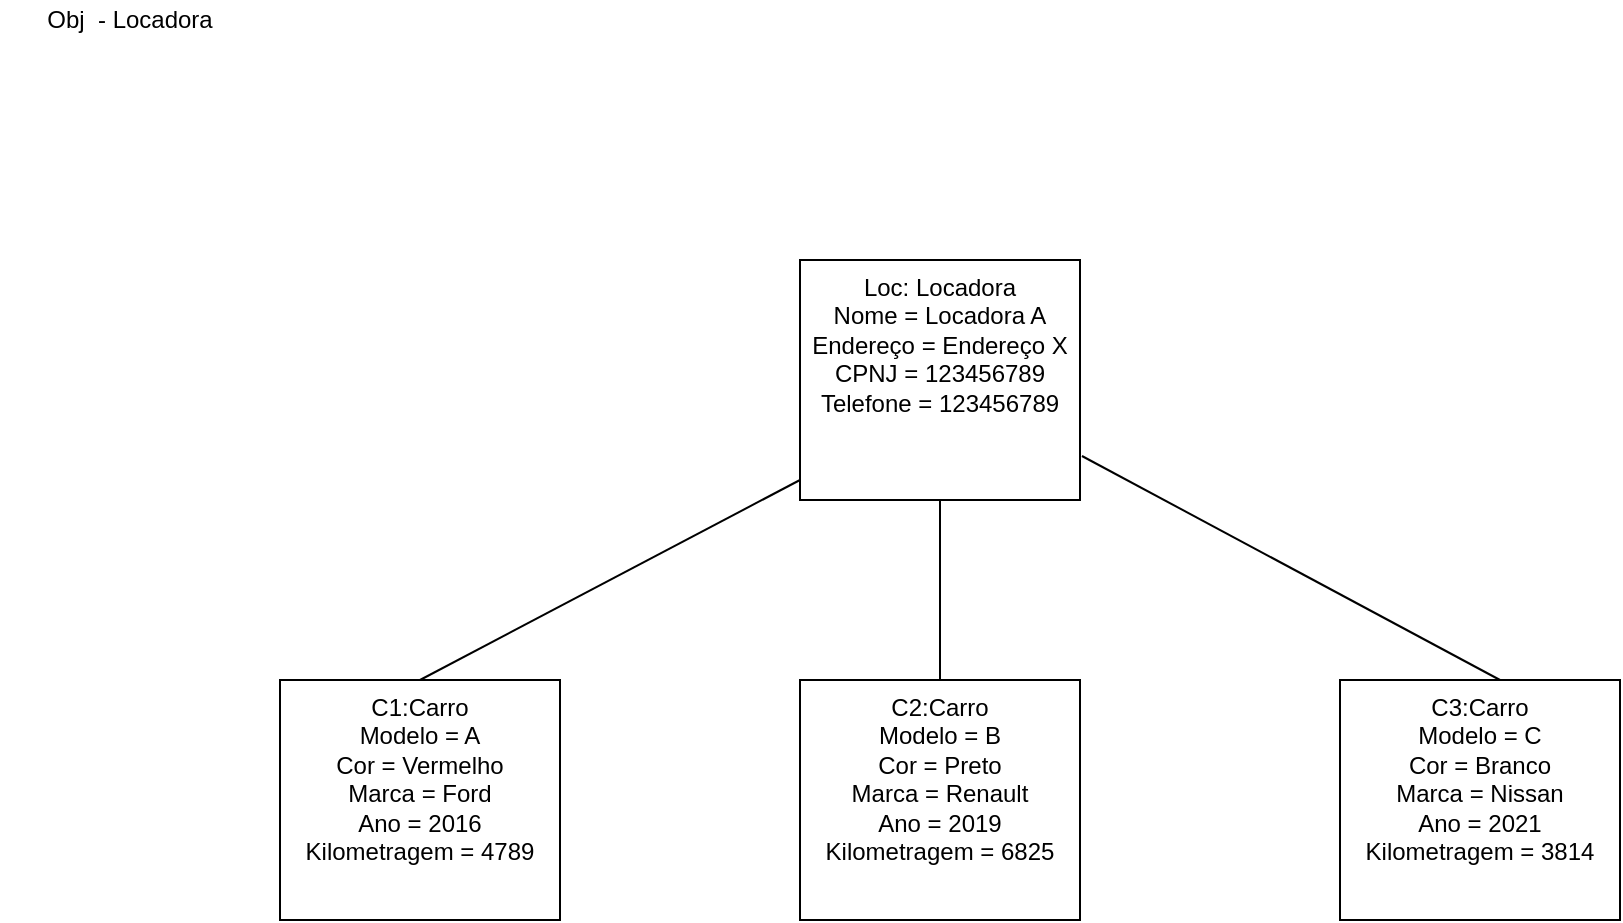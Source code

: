 <mxfile version="13.9.9" type="device"><diagram id="uKHwPSBl0TPbfAskZEoK" name="Página-1"><mxGraphModel dx="1422" dy="822" grid="1" gridSize="10" guides="1" tooltips="1" connect="1" arrows="1" fold="1" page="1" pageScale="1" pageWidth="827" pageHeight="1169" math="0" shadow="0"><root><mxCell id="0"/><mxCell id="1" parent="0"/><mxCell id="zLB1QwIsZarvnKEqbps2-21" value="" style="endArrow=none;html=1;exitX=0.5;exitY=0;exitDx=0;exitDy=0;" edge="1" parent="1"><mxGeometry width="50" height="50" relative="1" as="geometry"><mxPoint x="210" y="340" as="sourcePoint"/><mxPoint x="400" y="240" as="targetPoint"/></mxGeometry></mxCell><mxCell id="zLB1QwIsZarvnKEqbps2-22" value="" style="endArrow=none;html=1;exitX=0.5;exitY=0;exitDx=0;exitDy=0;entryX=1.007;entryY=0;entryDx=0;entryDy=0;entryPerimeter=0;" edge="1" parent="1"><mxGeometry width="50" height="50" relative="1" as="geometry"><mxPoint x="750" y="340" as="sourcePoint"/><mxPoint x="540.98" y="228" as="targetPoint"/></mxGeometry></mxCell><mxCell id="zLB1QwIsZarvnKEqbps2-23" value="" style="endArrow=none;html=1;exitX=0.5;exitY=0;exitDx=0;exitDy=0;entryX=0.5;entryY=1;entryDx=0;entryDy=0;" edge="1" parent="1" target="zLB1QwIsZarvnKEqbps2-24"><mxGeometry width="50" height="50" relative="1" as="geometry"><mxPoint x="470" y="340" as="sourcePoint"/><mxPoint x="470" y="281" as="targetPoint"/></mxGeometry></mxCell><mxCell id="zLB1QwIsZarvnKEqbps2-24" value="Loc: Locadora&lt;br&gt;Nome = Locadora A&lt;br&gt;Endereço = Endereço X&lt;br&gt;CPNJ = 123456789&lt;br&gt;Telefone = 123456789" style="rounded=0;whiteSpace=wrap;html=1;verticalAlign=top;" vertex="1" parent="1"><mxGeometry x="400" y="130" width="140" height="120" as="geometry"/></mxCell><mxCell id="zLB1QwIsZarvnKEqbps2-25" value="C1:Carro&lt;br&gt;Modelo = A&lt;br&gt;Cor = Vermelho&lt;br&gt;Marca = Ford&lt;br&gt;Ano = 2016&lt;br&gt;Kilometragem = 4789" style="rounded=0;whiteSpace=wrap;html=1;verticalAlign=top;" vertex="1" parent="1"><mxGeometry x="140" y="340" width="140" height="120" as="geometry"/></mxCell><mxCell id="zLB1QwIsZarvnKEqbps2-26" value="C2:Carro&lt;br&gt;Modelo = B&lt;br&gt;Cor = Preto&lt;br&gt;Marca = Renault&lt;br&gt;Ano = 2019&lt;br&gt;Kilometragem = 6825" style="rounded=0;whiteSpace=wrap;html=1;verticalAlign=top;" vertex="1" parent="1"><mxGeometry x="400" y="340" width="140" height="120" as="geometry"/></mxCell><mxCell id="zLB1QwIsZarvnKEqbps2-27" value="C3:Carro&lt;br&gt;Modelo = C&lt;br&gt;Cor = Branco&lt;br&gt;Marca = Nissan&lt;br&gt;Ano = 2021&lt;br&gt;Kilometragem = 3814" style="rounded=0;whiteSpace=wrap;html=1;verticalAlign=top;" vertex="1" parent="1"><mxGeometry x="670" y="340" width="140" height="120" as="geometry"/></mxCell><mxCell id="zLB1QwIsZarvnKEqbps2-28" value="Obj&amp;nbsp; - Locadora" style="text;html=1;strokeColor=none;fillColor=none;align=center;verticalAlign=middle;whiteSpace=wrap;rounded=0;" vertex="1" parent="1"><mxGeometry width="130" height="20" as="geometry"/></mxCell></root></mxGraphModel></diagram></mxfile>